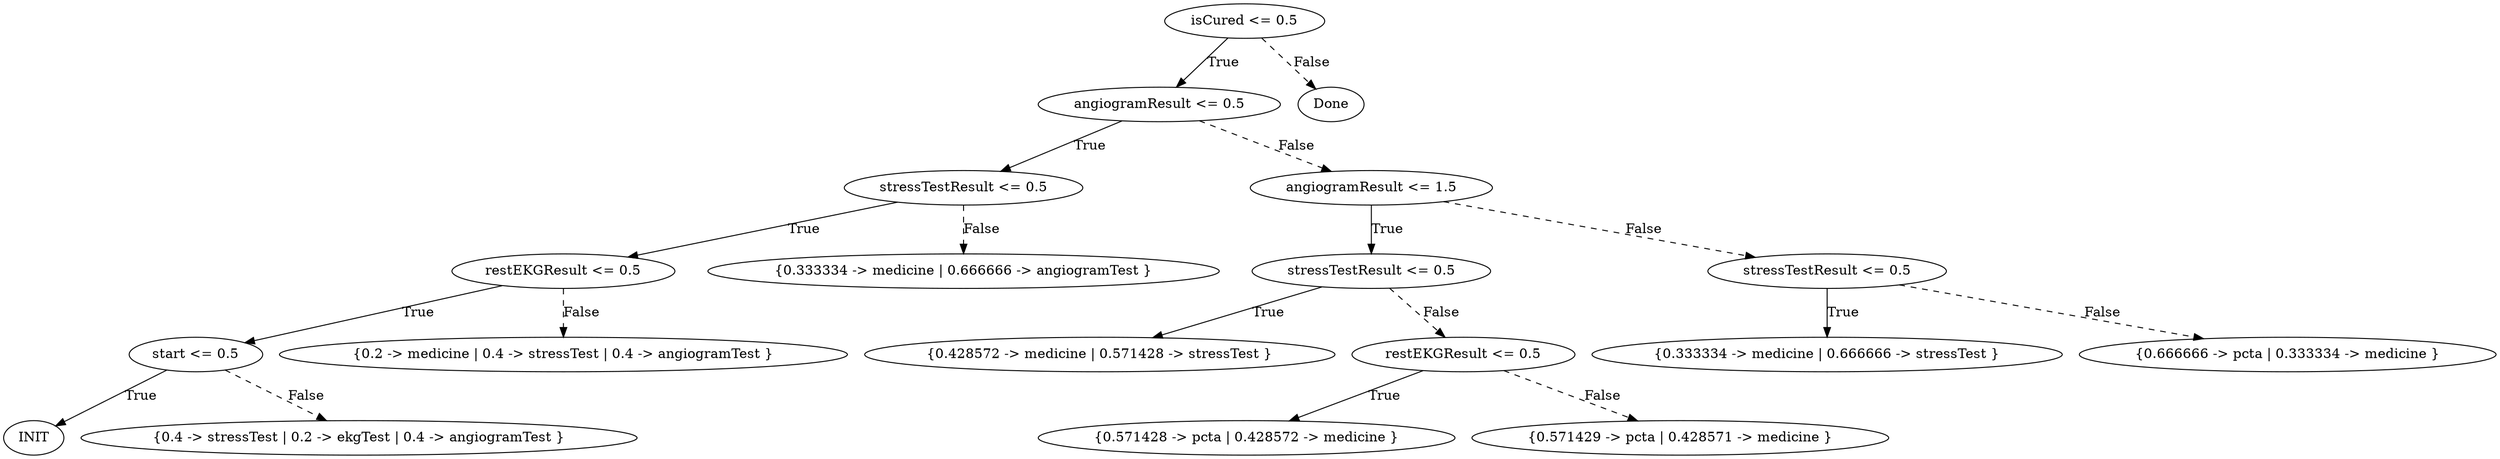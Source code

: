 digraph {
0 [label="isCured <= 0.5"];
1 [label="angiogramResult <= 0.5"];
2 [label="stressTestResult <= 0.5"];
3 [label="restEKGResult <= 0.5"];
4 [label="start <= 0.5"];
5 [label="INIT"];
4 -> 5 [label="True"];
6 [label="{0.4 -> stressTest | 0.2 -> ekgTest | 0.4 -> angiogramTest }"];
4 -> 6 [style="dashed", label="False"];
3 -> 4 [label="True"];
7 [label="{0.2 -> medicine | 0.4 -> stressTest | 0.4 -> angiogramTest }"];
3 -> 7 [style="dashed", label="False"];
2 -> 3 [label="True"];
8 [label="{0.333334 -> medicine | 0.666666 -> angiogramTest }"];
2 -> 8 [style="dashed", label="False"];
1 -> 2 [label="True"];
9 [label="angiogramResult <= 1.5"];
10 [label="stressTestResult <= 0.5"];
11 [label="{0.428572 -> medicine | 0.571428 -> stressTest }"];
10 -> 11 [label="True"];
12 [label="restEKGResult <= 0.5"];
13 [label="{0.571428 -> pcta | 0.428572 -> medicine }"];
12 -> 13 [label="True"];
14 [label="{0.571429 -> pcta | 0.428571 -> medicine }"];
12 -> 14 [style="dashed", label="False"];
10 -> 12 [style="dashed", label="False"];
9 -> 10 [label="True"];
15 [label="stressTestResult <= 0.5"];
16 [label="{0.333334 -> medicine | 0.666666 -> stressTest }"];
15 -> 16 [label="True"];
17 [label="{0.666666 -> pcta | 0.333334 -> medicine }"];
15 -> 17 [style="dashed", label="False"];
9 -> 15 [style="dashed", label="False"];
1 -> 9 [style="dashed", label="False"];
0 -> 1 [label="True"];
18 [label="Done"];
0 -> 18 [style="dashed", label="False"];

}